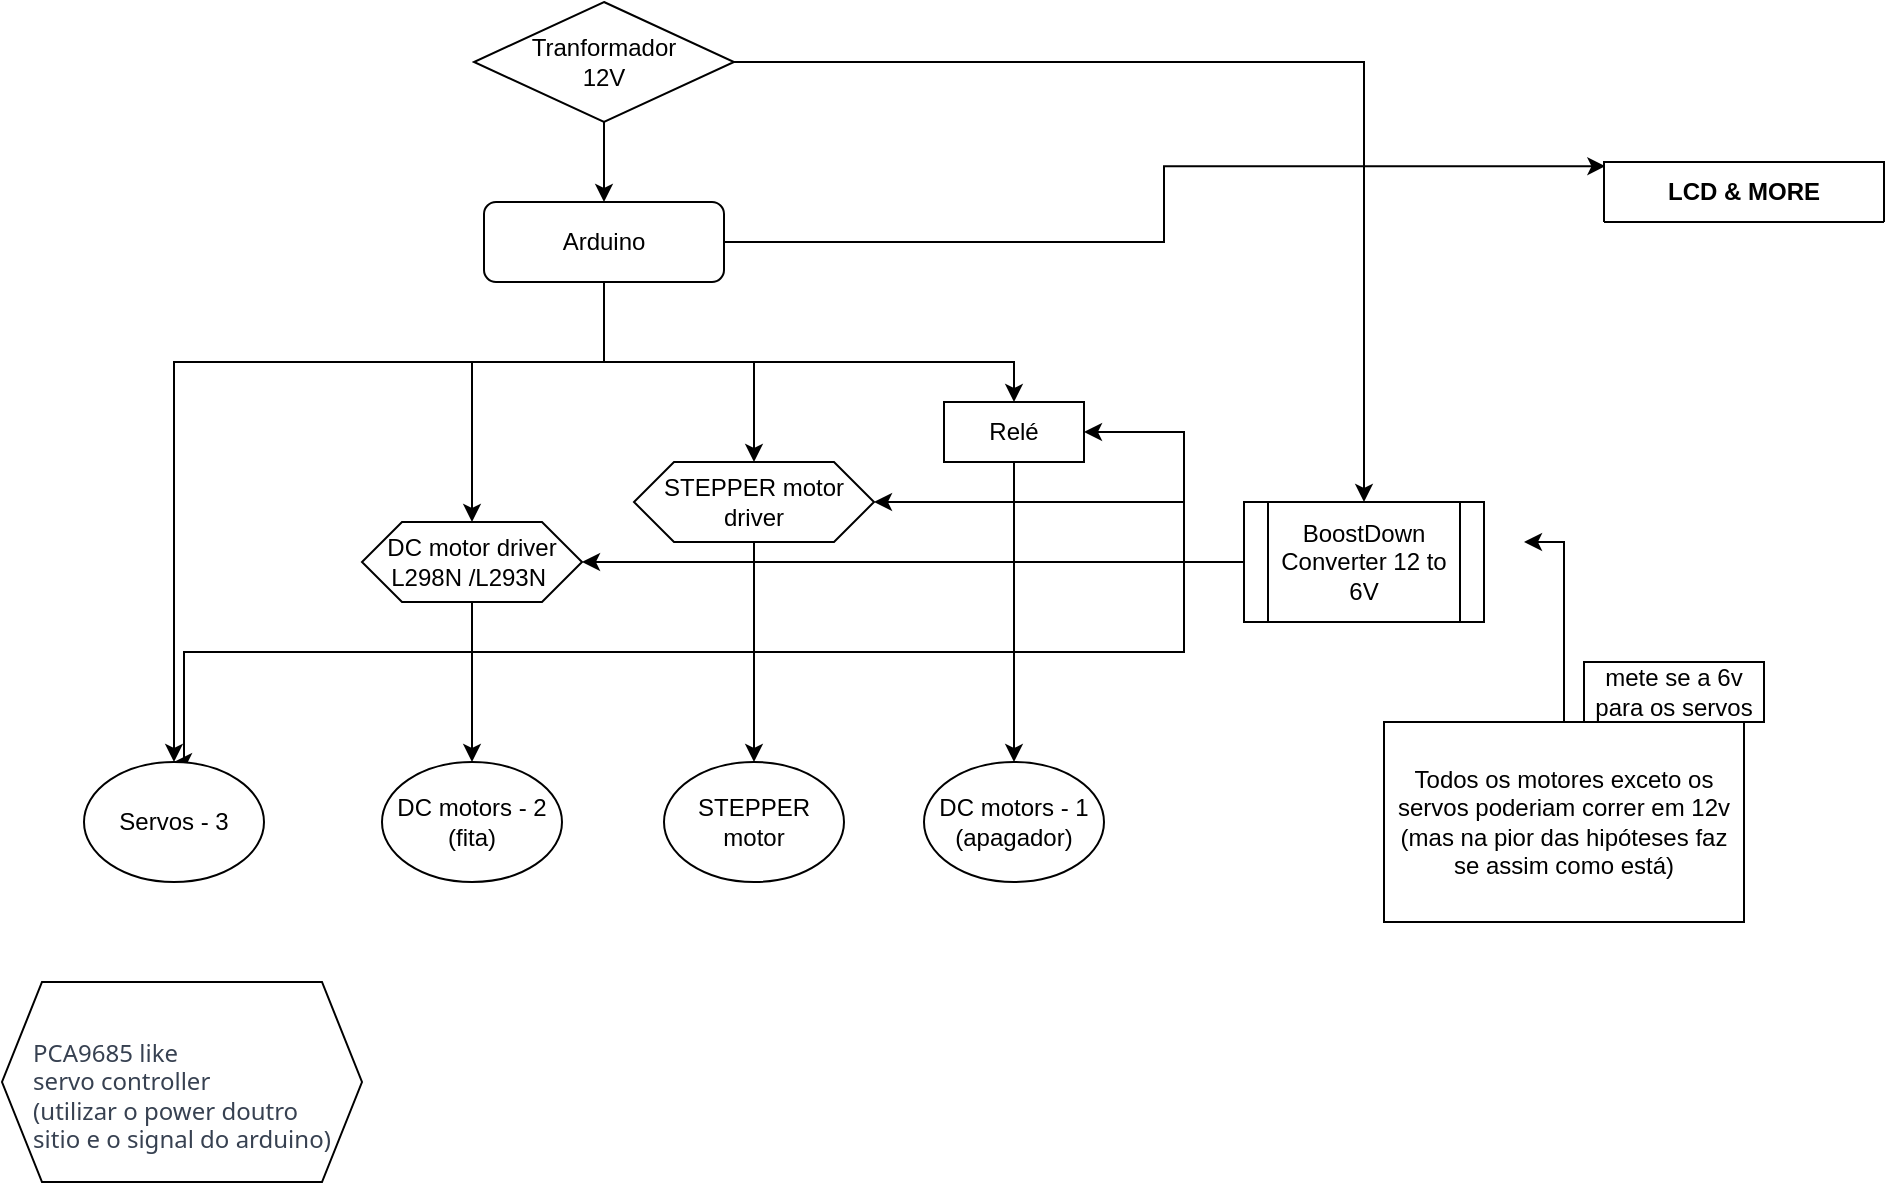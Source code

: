 <mxfile version="21.0.8" type="github">
  <diagram id="C5RBs43oDa-KdzZeNtuy" name="Page-1">
    <mxGraphModel dx="1434" dy="756" grid="1" gridSize="10" guides="1" tooltips="1" connect="1" arrows="1" fold="1" page="1" pageScale="1" pageWidth="827" pageHeight="1169" math="0" shadow="0">
      <root>
        <mxCell id="WIyWlLk6GJQsqaUBKTNV-0" />
        <mxCell id="WIyWlLk6GJQsqaUBKTNV-1" parent="WIyWlLk6GJQsqaUBKTNV-0" />
        <mxCell id="rxbA8oqwe8ahJq8Qh0FR-11" style="edgeStyle=orthogonalEdgeStyle;rounded=0;orthogonalLoop=1;jettySize=auto;html=1;entryX=0.5;entryY=0;entryDx=0;entryDy=0;" parent="WIyWlLk6GJQsqaUBKTNV-1" source="WIyWlLk6GJQsqaUBKTNV-3" target="rxbA8oqwe8ahJq8Qh0FR-8" edge="1">
          <mxGeometry relative="1" as="geometry">
            <Array as="points">
              <mxPoint x="310" y="300" />
              <mxPoint x="515" y="300" />
            </Array>
          </mxGeometry>
        </mxCell>
        <mxCell id="Qd1Z7RHTw6pURVh9gfv0-9" style="edgeStyle=orthogonalEdgeStyle;rounded=0;orthogonalLoop=1;jettySize=auto;html=1;entryX=0.5;entryY=0;entryDx=0;entryDy=0;" edge="1" parent="WIyWlLk6GJQsqaUBKTNV-1" source="WIyWlLk6GJQsqaUBKTNV-3" target="Qd1Z7RHTw6pURVh9gfv0-0">
          <mxGeometry relative="1" as="geometry">
            <Array as="points">
              <mxPoint x="310" y="300" />
              <mxPoint x="244" y="300" />
            </Array>
          </mxGeometry>
        </mxCell>
        <mxCell id="Qd1Z7RHTw6pURVh9gfv0-13" style="edgeStyle=orthogonalEdgeStyle;rounded=0;orthogonalLoop=1;jettySize=auto;html=1;entryX=0.5;entryY=0;entryDx=0;entryDy=0;" edge="1" parent="WIyWlLk6GJQsqaUBKTNV-1" source="WIyWlLk6GJQsqaUBKTNV-3" target="rxbA8oqwe8ahJq8Qh0FR-5">
          <mxGeometry relative="1" as="geometry">
            <mxPoint x="95" y="420" as="targetPoint" />
            <Array as="points">
              <mxPoint x="310" y="300" />
              <mxPoint x="95" y="300" />
            </Array>
          </mxGeometry>
        </mxCell>
        <mxCell id="Qd1Z7RHTw6pURVh9gfv0-21" style="edgeStyle=orthogonalEdgeStyle;rounded=0;orthogonalLoop=1;jettySize=auto;html=1;entryX=0.005;entryY=0.07;entryDx=0;entryDy=0;entryPerimeter=0;" edge="1" parent="WIyWlLk6GJQsqaUBKTNV-1" source="WIyWlLk6GJQsqaUBKTNV-3" target="Qd1Z7RHTw6pURVh9gfv0-19">
          <mxGeometry relative="1" as="geometry" />
        </mxCell>
        <mxCell id="Qd1Z7RHTw6pURVh9gfv0-33" style="edgeStyle=orthogonalEdgeStyle;rounded=0;orthogonalLoop=1;jettySize=auto;html=1;entryX=0.5;entryY=0;entryDx=0;entryDy=0;" edge="1" parent="WIyWlLk6GJQsqaUBKTNV-1" source="WIyWlLk6GJQsqaUBKTNV-3" target="Qd1Z7RHTw6pURVh9gfv0-30">
          <mxGeometry relative="1" as="geometry">
            <Array as="points">
              <mxPoint x="310" y="300" />
              <mxPoint x="385" y="300" />
            </Array>
          </mxGeometry>
        </mxCell>
        <mxCell id="WIyWlLk6GJQsqaUBKTNV-3" value="Arduino&lt;br&gt;" style="rounded=1;whiteSpace=wrap;html=1;fontSize=12;glass=0;strokeWidth=1;shadow=0;" parent="WIyWlLk6GJQsqaUBKTNV-1" vertex="1">
          <mxGeometry x="250" y="220" width="120" height="40" as="geometry" />
        </mxCell>
        <mxCell id="Qd1Z7RHTw6pURVh9gfv0-3" style="edgeStyle=orthogonalEdgeStyle;rounded=0;orthogonalLoop=1;jettySize=auto;html=1;entryX=0.5;entryY=0;entryDx=0;entryDy=0;" edge="1" parent="WIyWlLk6GJQsqaUBKTNV-1" source="rxbA8oqwe8ahJq8Qh0FR-1" target="WIyWlLk6GJQsqaUBKTNV-3">
          <mxGeometry relative="1" as="geometry" />
        </mxCell>
        <mxCell id="Qd1Z7RHTw6pURVh9gfv0-4" style="edgeStyle=orthogonalEdgeStyle;rounded=0;orthogonalLoop=1;jettySize=auto;html=1;entryX=0.5;entryY=0;entryDx=0;entryDy=0;" edge="1" parent="WIyWlLk6GJQsqaUBKTNV-1" source="rxbA8oqwe8ahJq8Qh0FR-1" target="rxbA8oqwe8ahJq8Qh0FR-2">
          <mxGeometry relative="1" as="geometry" />
        </mxCell>
        <mxCell id="rxbA8oqwe8ahJq8Qh0FR-1" value="Tranformador&lt;br&gt;12V" style="rhombus;whiteSpace=wrap;html=1;" parent="WIyWlLk6GJQsqaUBKTNV-1" vertex="1">
          <mxGeometry x="245" y="120" width="130" height="60" as="geometry" />
        </mxCell>
        <mxCell id="Qd1Z7RHTw6pURVh9gfv0-6" style="edgeStyle=orthogonalEdgeStyle;rounded=0;orthogonalLoop=1;jettySize=auto;html=1;entryX=1;entryY=0.5;entryDx=0;entryDy=0;" edge="1" parent="WIyWlLk6GJQsqaUBKTNV-1" source="rxbA8oqwe8ahJq8Qh0FR-2" target="rxbA8oqwe8ahJq8Qh0FR-8">
          <mxGeometry relative="1" as="geometry">
            <Array as="points">
              <mxPoint x="600" y="400" />
              <mxPoint x="600" y="335" />
            </Array>
          </mxGeometry>
        </mxCell>
        <mxCell id="Qd1Z7RHTw6pURVh9gfv0-8" style="edgeStyle=orthogonalEdgeStyle;rounded=0;orthogonalLoop=1;jettySize=auto;html=1;" edge="1" parent="WIyWlLk6GJQsqaUBKTNV-1" source="rxbA8oqwe8ahJq8Qh0FR-2" target="Qd1Z7RHTw6pURVh9gfv0-0">
          <mxGeometry relative="1" as="geometry" />
        </mxCell>
        <mxCell id="Qd1Z7RHTw6pURVh9gfv0-14" style="edgeStyle=orthogonalEdgeStyle;rounded=0;orthogonalLoop=1;jettySize=auto;html=1;entryX=0.5;entryY=0;entryDx=0;entryDy=0;" edge="1" parent="WIyWlLk6GJQsqaUBKTNV-1" source="rxbA8oqwe8ahJq8Qh0FR-2" target="rxbA8oqwe8ahJq8Qh0FR-5">
          <mxGeometry relative="1" as="geometry">
            <mxPoint x="155" y="445" as="targetPoint" />
            <Array as="points">
              <mxPoint x="600" y="400" />
              <mxPoint x="600" y="445" />
              <mxPoint x="100" y="445" />
              <mxPoint x="100" y="500" />
            </Array>
          </mxGeometry>
        </mxCell>
        <mxCell id="Qd1Z7RHTw6pURVh9gfv0-31" style="edgeStyle=orthogonalEdgeStyle;rounded=0;orthogonalLoop=1;jettySize=auto;html=1;entryX=1;entryY=0.5;entryDx=0;entryDy=0;" edge="1" parent="WIyWlLk6GJQsqaUBKTNV-1" source="rxbA8oqwe8ahJq8Qh0FR-2" target="Qd1Z7RHTw6pURVh9gfv0-30">
          <mxGeometry relative="1" as="geometry">
            <Array as="points">
              <mxPoint x="600" y="400" />
              <mxPoint x="600" y="370" />
            </Array>
          </mxGeometry>
        </mxCell>
        <mxCell id="rxbA8oqwe8ahJq8Qh0FR-2" value="BoostDown&lt;br&gt;Converter 12 to 6V" style="shape=process;whiteSpace=wrap;html=1;backgroundOutline=1;rotation=0;" parent="WIyWlLk6GJQsqaUBKTNV-1" vertex="1">
          <mxGeometry x="630" y="370" width="120" height="60" as="geometry" />
        </mxCell>
        <mxCell id="rxbA8oqwe8ahJq8Qh0FR-5" value="Servos - 3" style="ellipse;whiteSpace=wrap;html=1;" parent="WIyWlLk6GJQsqaUBKTNV-1" vertex="1">
          <mxGeometry x="50" y="500" width="90" height="60" as="geometry" />
        </mxCell>
        <mxCell id="rxbA8oqwe8ahJq8Qh0FR-6" value="DC motors - 2&lt;br&gt;(fita)" style="ellipse;whiteSpace=wrap;html=1;" parent="WIyWlLk6GJQsqaUBKTNV-1" vertex="1">
          <mxGeometry x="199" y="500" width="90" height="60" as="geometry" />
        </mxCell>
        <mxCell id="rxbA8oqwe8ahJq8Qh0FR-7" value="DC motors - 1&lt;br&gt;(apagador)" style="ellipse;whiteSpace=wrap;html=1;" parent="WIyWlLk6GJQsqaUBKTNV-1" vertex="1">
          <mxGeometry x="470" y="500" width="90" height="60" as="geometry" />
        </mxCell>
        <mxCell id="rxbA8oqwe8ahJq8Qh0FR-10" style="edgeStyle=orthogonalEdgeStyle;rounded=0;orthogonalLoop=1;jettySize=auto;html=1;entryX=0.5;entryY=0;entryDx=0;entryDy=0;" parent="WIyWlLk6GJQsqaUBKTNV-1" source="rxbA8oqwe8ahJq8Qh0FR-8" target="rxbA8oqwe8ahJq8Qh0FR-7" edge="1">
          <mxGeometry relative="1" as="geometry" />
        </mxCell>
        <mxCell id="rxbA8oqwe8ahJq8Qh0FR-8" value="Relé" style="rounded=0;whiteSpace=wrap;html=1;" parent="WIyWlLk6GJQsqaUBKTNV-1" vertex="1">
          <mxGeometry x="480" y="320" width="70" height="30" as="geometry" />
        </mxCell>
        <mxCell id="Qd1Z7RHTw6pURVh9gfv0-2" style="edgeStyle=orthogonalEdgeStyle;rounded=0;orthogonalLoop=1;jettySize=auto;html=1;entryX=0.5;entryY=0;entryDx=0;entryDy=0;" edge="1" parent="WIyWlLk6GJQsqaUBKTNV-1" source="Qd1Z7RHTw6pURVh9gfv0-0" target="rxbA8oqwe8ahJq8Qh0FR-6">
          <mxGeometry relative="1" as="geometry" />
        </mxCell>
        <mxCell id="Qd1Z7RHTw6pURVh9gfv0-0" value="DC motor driver&lt;br&gt;L298N /L293N&amp;nbsp;" style="shape=hexagon;perimeter=hexagonPerimeter2;whiteSpace=wrap;html=1;fixedSize=1;" vertex="1" parent="WIyWlLk6GJQsqaUBKTNV-1">
          <mxGeometry x="189" y="380" width="110" height="40" as="geometry" />
        </mxCell>
        <mxCell id="Qd1Z7RHTw6pURVh9gfv0-19" value="LCD &amp;amp; MORE" style="swimlane;whiteSpace=wrap;html=1;startSize=30;" vertex="1" collapsed="1" parent="WIyWlLk6GJQsqaUBKTNV-1">
          <mxGeometry x="810" y="200" width="140" height="30" as="geometry">
            <mxRectangle x="650" y="200" width="200" height="320" as="alternateBounds" />
          </mxGeometry>
        </mxCell>
        <mxCell id="Qd1Z7RHTw6pURVh9gfv0-17" value="LCD &amp;amp; Buttons SHIELD" style="shape=internalStorage;whiteSpace=wrap;html=1;backgroundOutline=1;dx=0;dy=10;" vertex="1" parent="Qd1Z7RHTw6pURVh9gfv0-19">
          <mxGeometry y="30" width="200" height="40" as="geometry" />
        </mxCell>
        <mxCell id="Qd1Z7RHTw6pURVh9gfv0-24" value="SD reader/writer" style="rounded=0;whiteSpace=wrap;html=1;" vertex="1" parent="Qd1Z7RHTw6pURVh9gfv0-19">
          <mxGeometry y="100" width="200" height="30" as="geometry" />
        </mxCell>
        <mxCell id="Qd1Z7RHTw6pURVh9gfv0-23" value="Encoder rotativo" style="rounded=0;whiteSpace=wrap;html=1;" vertex="1" parent="Qd1Z7RHTw6pURVh9gfv0-19">
          <mxGeometry y="70" width="200" height="30" as="geometry" />
        </mxCell>
        <mxCell id="Qd1Z7RHTw6pURVh9gfv0-25" value="Fotoresistências x2" style="rounded=0;whiteSpace=wrap;html=1;" vertex="1" parent="Qd1Z7RHTw6pURVh9gfv0-19">
          <mxGeometry y="130" width="200" height="30" as="geometry" />
        </mxCell>
        <mxCell id="Qd1Z7RHTw6pURVh9gfv0-26" value="resistências 230 / 10k" style="rounded=0;whiteSpace=wrap;html=1;" vertex="1" parent="Qd1Z7RHTw6pURVh9gfv0-19">
          <mxGeometry y="160" width="200" height="30" as="geometry" />
        </mxCell>
        <mxCell id="Qd1Z7RHTw6pURVh9gfv0-27" value="white LED x2" style="rounded=0;whiteSpace=wrap;html=1;" vertex="1" parent="Qd1Z7RHTw6pURVh9gfv0-19">
          <mxGeometry y="190" width="200" height="30" as="geometry" />
        </mxCell>
        <mxCell id="Qd1Z7RHTw6pURVh9gfv0-28" value="LED e sensor IR ? x2" style="rounded=0;whiteSpace=wrap;html=1;" vertex="1" parent="Qd1Z7RHTw6pURVh9gfv0-19">
          <mxGeometry y="220" width="200" height="30" as="geometry" />
        </mxCell>
        <mxCell id="Qd1Z7RHTw6pURVh9gfv0-29" value="STEPPER motor" style="ellipse;whiteSpace=wrap;html=1;" vertex="1" parent="WIyWlLk6GJQsqaUBKTNV-1">
          <mxGeometry x="340" y="500" width="90" height="60" as="geometry" />
        </mxCell>
        <mxCell id="Qd1Z7RHTw6pURVh9gfv0-32" style="edgeStyle=orthogonalEdgeStyle;rounded=0;orthogonalLoop=1;jettySize=auto;html=1;entryX=0.5;entryY=0;entryDx=0;entryDy=0;" edge="1" parent="WIyWlLk6GJQsqaUBKTNV-1" source="Qd1Z7RHTw6pURVh9gfv0-30" target="Qd1Z7RHTw6pURVh9gfv0-29">
          <mxGeometry relative="1" as="geometry" />
        </mxCell>
        <mxCell id="Qd1Z7RHTw6pURVh9gfv0-30" value="STEPPER motor&lt;br&gt;driver" style="shape=hexagon;perimeter=hexagonPerimeter2;whiteSpace=wrap;html=1;fixedSize=1;" vertex="1" parent="WIyWlLk6GJQsqaUBKTNV-1">
          <mxGeometry x="325" y="350" width="120" height="40" as="geometry" />
        </mxCell>
        <mxCell id="Qd1Z7RHTw6pURVh9gfv0-35" style="edgeStyle=orthogonalEdgeStyle;rounded=0;orthogonalLoop=1;jettySize=auto;html=1;" edge="1" parent="WIyWlLk6GJQsqaUBKTNV-1" source="Qd1Z7RHTw6pURVh9gfv0-34">
          <mxGeometry relative="1" as="geometry">
            <mxPoint x="770" y="390" as="targetPoint" />
            <Array as="points">
              <mxPoint x="790" y="390" />
            </Array>
          </mxGeometry>
        </mxCell>
        <mxCell id="Qd1Z7RHTw6pURVh9gfv0-34" value="Todos os motores exceto os servos poderiam correr em 12v (mas na pior das hipóteses faz se assim como está)" style="rounded=0;whiteSpace=wrap;html=1;" vertex="1" parent="WIyWlLk6GJQsqaUBKTNV-1">
          <mxGeometry x="700" y="480" width="180" height="100" as="geometry" />
        </mxCell>
        <mxCell id="Qd1Z7RHTw6pURVh9gfv0-36" value="&lt;br&gt;&lt;div style=&quot;text-align: start;&quot;&gt;&lt;font face=&quot;Söhne, ui-sans-serif, system-ui, -apple-system, Segoe UI, Roboto, Ubuntu, Cantarell, Noto Sans, sans-serif, Helvetica Neue, Arial, Apple Color Emoji, Segoe UI Emoji, Segoe UI Symbol, Noto Color Emoji&quot; color=&quot;#374151&quot;&gt;PCA9685 like&amp;nbsp;&lt;/font&gt;&lt;/div&gt;&lt;div style=&quot;text-align: start;&quot;&gt;&lt;font face=&quot;Söhne, ui-sans-serif, system-ui, -apple-system, Segoe UI, Roboto, Ubuntu, Cantarell, Noto Sans, sans-serif, Helvetica Neue, Arial, Apple Color Emoji, Segoe UI Emoji, Segoe UI Symbol, Noto Color Emoji&quot; color=&quot;#374151&quot;&gt;servo&amp;nbsp;&lt;/font&gt;&lt;span style=&quot;color: rgb(55, 65, 81); font-family: Söhne, ui-sans-serif, system-ui, -apple-system, &amp;quot;Segoe UI&amp;quot;, Roboto, Ubuntu, Cantarell, &amp;quot;Noto Sans&amp;quot;, sans-serif, &amp;quot;Helvetica Neue&amp;quot;, Arial, &amp;quot;Apple Color Emoji&amp;quot;, &amp;quot;Segoe UI Emoji&amp;quot;, &amp;quot;Segoe UI Symbol&amp;quot;, &amp;quot;Noto Color Emoji&amp;quot;; background-color: initial;&quot;&gt;controller&lt;/span&gt;&lt;/div&gt;&lt;div style=&quot;text-align: start;&quot;&gt;&lt;font face=&quot;Söhne, ui-sans-serif, system-ui, -apple-system, Segoe UI, Roboto, Ubuntu, Cantarell, Noto Sans, sans-serif, Helvetica Neue, Arial, Apple Color Emoji, Segoe UI Emoji, Segoe UI Symbol, Noto Color Emoji&quot; color=&quot;#374151&quot;&gt;(utilizar&amp;nbsp;o power doutro&amp;nbsp;&lt;/font&gt;&lt;/div&gt;&lt;div style=&quot;text-align: start;&quot;&gt;&lt;font face=&quot;Söhne, ui-sans-serif, system-ui, -apple-system, Segoe UI, Roboto, Ubuntu, Cantarell, Noto Sans, sans-serif, Helvetica Neue, Arial, Apple Color Emoji, Segoe UI Emoji, Segoe UI Symbol, Noto Color Emoji&quot; color=&quot;#374151&quot;&gt;sitio e o signal do arduino)&lt;/font&gt;&lt;/div&gt;" style="shape=hexagon;perimeter=hexagonPerimeter2;whiteSpace=wrap;html=1;fixedSize=1;" vertex="1" parent="WIyWlLk6GJQsqaUBKTNV-1">
          <mxGeometry x="9" y="610" width="180" height="100" as="geometry" />
        </mxCell>
        <mxCell id="Qd1Z7RHTw6pURVh9gfv0-40" value="mete se a 6v para os servos" style="rounded=0;whiteSpace=wrap;html=1;" vertex="1" parent="WIyWlLk6GJQsqaUBKTNV-1">
          <mxGeometry x="800" y="450" width="90" height="30" as="geometry" />
        </mxCell>
      </root>
    </mxGraphModel>
  </diagram>
</mxfile>
